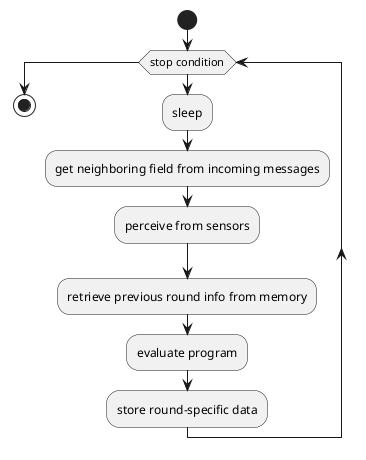 @startuml
start
while (stop condition)
  :sleep;
  :get neighboring field from incoming messages;
  :perceive from sensors;
  :retrieve previous round info from memory;
  :evaluate program;
  :store round-specific data;
endwhile
stop
@enduml